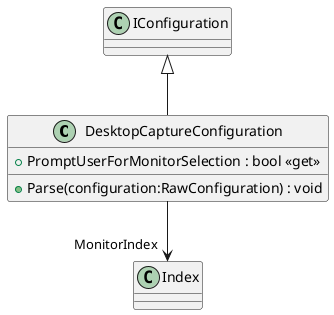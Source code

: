 @startuml
class DesktopCaptureConfiguration {
    + PromptUserForMonitorSelection : bool <<get>>
    + Parse(configuration:RawConfiguration) : void
}
IConfiguration <|-- DesktopCaptureConfiguration
DesktopCaptureConfiguration --> "MonitorIndex" Index
@enduml
